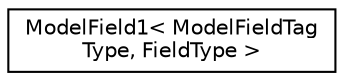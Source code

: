 digraph "Graphical Class Hierarchy"
{
 // LATEX_PDF_SIZE
  edge [fontname="Helvetica",fontsize="10",labelfontname="Helvetica",labelfontsize="10"];
  node [fontname="Helvetica",fontsize="10",shape=record];
  rankdir="LR";
  Node0 [label="ModelField1\< ModelFieldTag\lType, FieldType \>",height=0.2,width=0.4,color="black", fillcolor="white", style="filled",URL="$classModelField1_3_01ModelFieldTagType_00_01FieldType_01_4.html",tooltip=" "];
}
